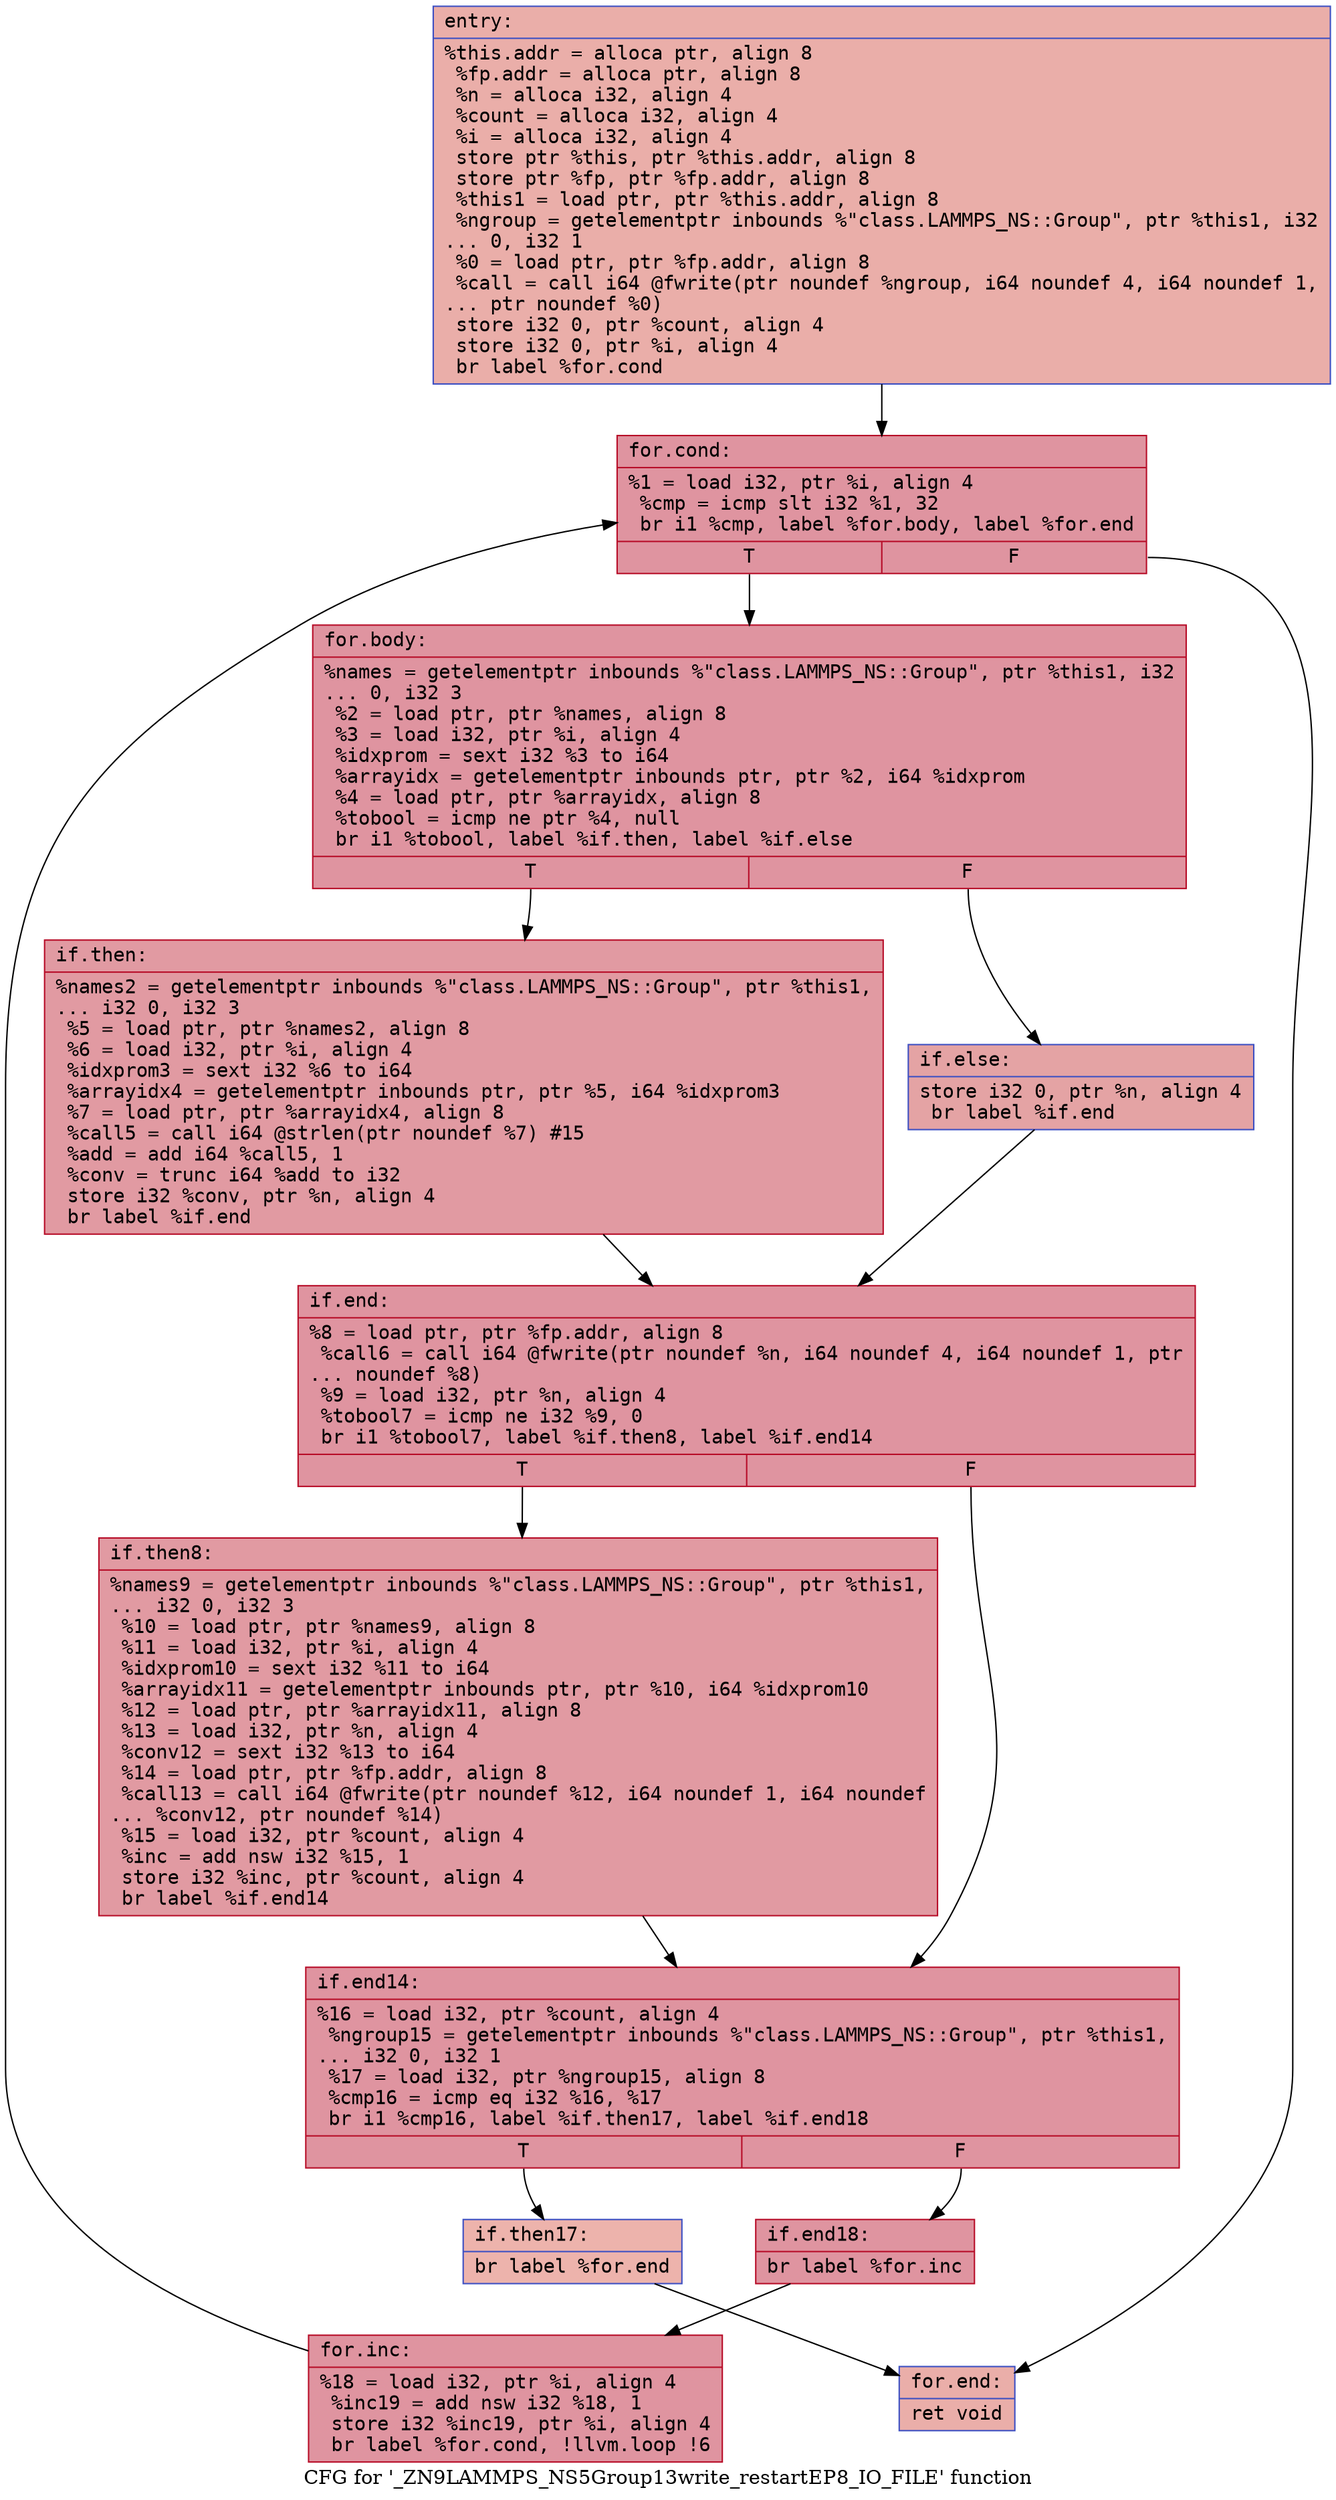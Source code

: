 digraph "CFG for '_ZN9LAMMPS_NS5Group13write_restartEP8_IO_FILE' function" {
	label="CFG for '_ZN9LAMMPS_NS5Group13write_restartEP8_IO_FILE' function";

	Node0x55ba303ba3e0 [shape=record,color="#3d50c3ff", style=filled, fillcolor="#d0473d70" fontname="Courier",label="{entry:\l|  %this.addr = alloca ptr, align 8\l  %fp.addr = alloca ptr, align 8\l  %n = alloca i32, align 4\l  %count = alloca i32, align 4\l  %i = alloca i32, align 4\l  store ptr %this, ptr %this.addr, align 8\l  store ptr %fp, ptr %fp.addr, align 8\l  %this1 = load ptr, ptr %this.addr, align 8\l  %ngroup = getelementptr inbounds %\"class.LAMMPS_NS::Group\", ptr %this1, i32\l... 0, i32 1\l  %0 = load ptr, ptr %fp.addr, align 8\l  %call = call i64 @fwrite(ptr noundef %ngroup, i64 noundef 4, i64 noundef 1,\l... ptr noundef %0)\l  store i32 0, ptr %count, align 4\l  store i32 0, ptr %i, align 4\l  br label %for.cond\l}"];
	Node0x55ba303ba3e0 -> Node0x55ba303bae00[tooltip="entry -> for.cond\nProbability 100.00%" ];
	Node0x55ba303bae00 [shape=record,color="#b70d28ff", style=filled, fillcolor="#b70d2870" fontname="Courier",label="{for.cond:\l|  %1 = load i32, ptr %i, align 4\l  %cmp = icmp slt i32 %1, 32\l  br i1 %cmp, label %for.body, label %for.end\l|{<s0>T|<s1>F}}"];
	Node0x55ba303bae00:s0 -> Node0x55ba303bb1d0[tooltip="for.cond -> for.body\nProbability 96.88%" ];
	Node0x55ba303bae00:s1 -> Node0x55ba303bb250[tooltip="for.cond -> for.end\nProbability 3.12%" ];
	Node0x55ba303bb1d0 [shape=record,color="#b70d28ff", style=filled, fillcolor="#b70d2870" fontname="Courier",label="{for.body:\l|  %names = getelementptr inbounds %\"class.LAMMPS_NS::Group\", ptr %this1, i32\l... 0, i32 3\l  %2 = load ptr, ptr %names, align 8\l  %3 = load i32, ptr %i, align 4\l  %idxprom = sext i32 %3 to i64\l  %arrayidx = getelementptr inbounds ptr, ptr %2, i64 %idxprom\l  %4 = load ptr, ptr %arrayidx, align 8\l  %tobool = icmp ne ptr %4, null\l  br i1 %tobool, label %if.then, label %if.else\l|{<s0>T|<s1>F}}"];
	Node0x55ba303bb1d0:s0 -> Node0x55ba303bb840[tooltip="for.body -> if.then\nProbability 62.50%" ];
	Node0x55ba303bb1d0:s1 -> Node0x55ba303bb8b0[tooltip="for.body -> if.else\nProbability 37.50%" ];
	Node0x55ba303bb840 [shape=record,color="#b70d28ff", style=filled, fillcolor="#bb1b2c70" fontname="Courier",label="{if.then:\l|  %names2 = getelementptr inbounds %\"class.LAMMPS_NS::Group\", ptr %this1,\l... i32 0, i32 3\l  %5 = load ptr, ptr %names2, align 8\l  %6 = load i32, ptr %i, align 4\l  %idxprom3 = sext i32 %6 to i64\l  %arrayidx4 = getelementptr inbounds ptr, ptr %5, i64 %idxprom3\l  %7 = load ptr, ptr %arrayidx4, align 8\l  %call5 = call i64 @strlen(ptr noundef %7) #15\l  %add = add i64 %call5, 1\l  %conv = trunc i64 %add to i32\l  store i32 %conv, ptr %n, align 4\l  br label %if.end\l}"];
	Node0x55ba303bb840 -> Node0x55ba303bb170[tooltip="if.then -> if.end\nProbability 100.00%" ];
	Node0x55ba303bb8b0 [shape=record,color="#3d50c3ff", style=filled, fillcolor="#c32e3170" fontname="Courier",label="{if.else:\l|  store i32 0, ptr %n, align 4\l  br label %if.end\l}"];
	Node0x55ba303bb8b0 -> Node0x55ba303bb170[tooltip="if.else -> if.end\nProbability 100.00%" ];
	Node0x55ba303bb170 [shape=record,color="#b70d28ff", style=filled, fillcolor="#b70d2870" fontname="Courier",label="{if.end:\l|  %8 = load ptr, ptr %fp.addr, align 8\l  %call6 = call i64 @fwrite(ptr noundef %n, i64 noundef 4, i64 noundef 1, ptr\l... noundef %8)\l  %9 = load i32, ptr %n, align 4\l  %tobool7 = icmp ne i32 %9, 0\l  br i1 %tobool7, label %if.then8, label %if.end14\l|{<s0>T|<s1>F}}"];
	Node0x55ba303bb170:s0 -> Node0x55ba303bc8c0[tooltip="if.end -> if.then8\nProbability 62.50%" ];
	Node0x55ba303bb170:s1 -> Node0x55ba303bc910[tooltip="if.end -> if.end14\nProbability 37.50%" ];
	Node0x55ba303bc8c0 [shape=record,color="#b70d28ff", style=filled, fillcolor="#bb1b2c70" fontname="Courier",label="{if.then8:\l|  %names9 = getelementptr inbounds %\"class.LAMMPS_NS::Group\", ptr %this1,\l... i32 0, i32 3\l  %10 = load ptr, ptr %names9, align 8\l  %11 = load i32, ptr %i, align 4\l  %idxprom10 = sext i32 %11 to i64\l  %arrayidx11 = getelementptr inbounds ptr, ptr %10, i64 %idxprom10\l  %12 = load ptr, ptr %arrayidx11, align 8\l  %13 = load i32, ptr %n, align 4\l  %conv12 = sext i32 %13 to i64\l  %14 = load ptr, ptr %fp.addr, align 8\l  %call13 = call i64 @fwrite(ptr noundef %12, i64 noundef 1, i64 noundef\l... %conv12, ptr noundef %14)\l  %15 = load i32, ptr %count, align 4\l  %inc = add nsw i32 %15, 1\l  store i32 %inc, ptr %count, align 4\l  br label %if.end14\l}"];
	Node0x55ba303bc8c0 -> Node0x55ba303bc910[tooltip="if.then8 -> if.end14\nProbability 100.00%" ];
	Node0x55ba303bc910 [shape=record,color="#b70d28ff", style=filled, fillcolor="#b70d2870" fontname="Courier",label="{if.end14:\l|  %16 = load i32, ptr %count, align 4\l  %ngroup15 = getelementptr inbounds %\"class.LAMMPS_NS::Group\", ptr %this1,\l... i32 0, i32 1\l  %17 = load i32, ptr %ngroup15, align 8\l  %cmp16 = icmp eq i32 %16, %17\l  br i1 %cmp16, label %if.then17, label %if.end18\l|{<s0>T|<s1>F}}"];
	Node0x55ba303bc910:s0 -> Node0x55ba303bd5f0[tooltip="if.end14 -> if.then17\nProbability 3.12%" ];
	Node0x55ba303bc910:s1 -> Node0x55ba303bd670[tooltip="if.end14 -> if.end18\nProbability 96.88%" ];
	Node0x55ba303bd5f0 [shape=record,color="#3d50c3ff", style=filled, fillcolor="#d6524470" fontname="Courier",label="{if.then17:\l|  br label %for.end\l}"];
	Node0x55ba303bd5f0 -> Node0x55ba303bb250[tooltip="if.then17 -> for.end\nProbability 100.00%" ];
	Node0x55ba303bd670 [shape=record,color="#b70d28ff", style=filled, fillcolor="#b70d2870" fontname="Courier",label="{if.end18:\l|  br label %for.inc\l}"];
	Node0x55ba303bd670 -> Node0x55ba303bd810[tooltip="if.end18 -> for.inc\nProbability 100.00%" ];
	Node0x55ba303bd810 [shape=record,color="#b70d28ff", style=filled, fillcolor="#b70d2870" fontname="Courier",label="{for.inc:\l|  %18 = load i32, ptr %i, align 4\l  %inc19 = add nsw i32 %18, 1\l  store i32 %inc19, ptr %i, align 4\l  br label %for.cond, !llvm.loop !6\l}"];
	Node0x55ba303bd810 -> Node0x55ba303bae00[tooltip="for.inc -> for.cond\nProbability 100.00%" ];
	Node0x55ba303bb250 [shape=record,color="#3d50c3ff", style=filled, fillcolor="#d0473d70" fontname="Courier",label="{for.end:\l|  ret void\l}"];
}
